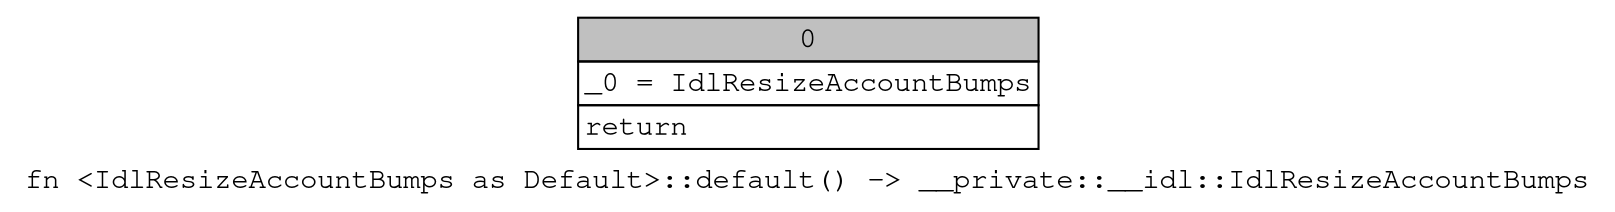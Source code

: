 digraph Mir_0_23565 {
    graph [fontname="Courier, monospace"];
    node [fontname="Courier, monospace"];
    edge [fontname="Courier, monospace"];
    label=<fn &lt;IdlResizeAccountBumps as Default&gt;::default() -&gt; __private::__idl::IdlResizeAccountBumps<br align="left"/>>;
    bb0__0_23565 [shape="none", label=<<table border="0" cellborder="1" cellspacing="0"><tr><td bgcolor="gray" align="center" colspan="1">0</td></tr><tr><td align="left" balign="left">_0 = IdlResizeAccountBumps<br/></td></tr><tr><td align="left">return</td></tr></table>>];
}
